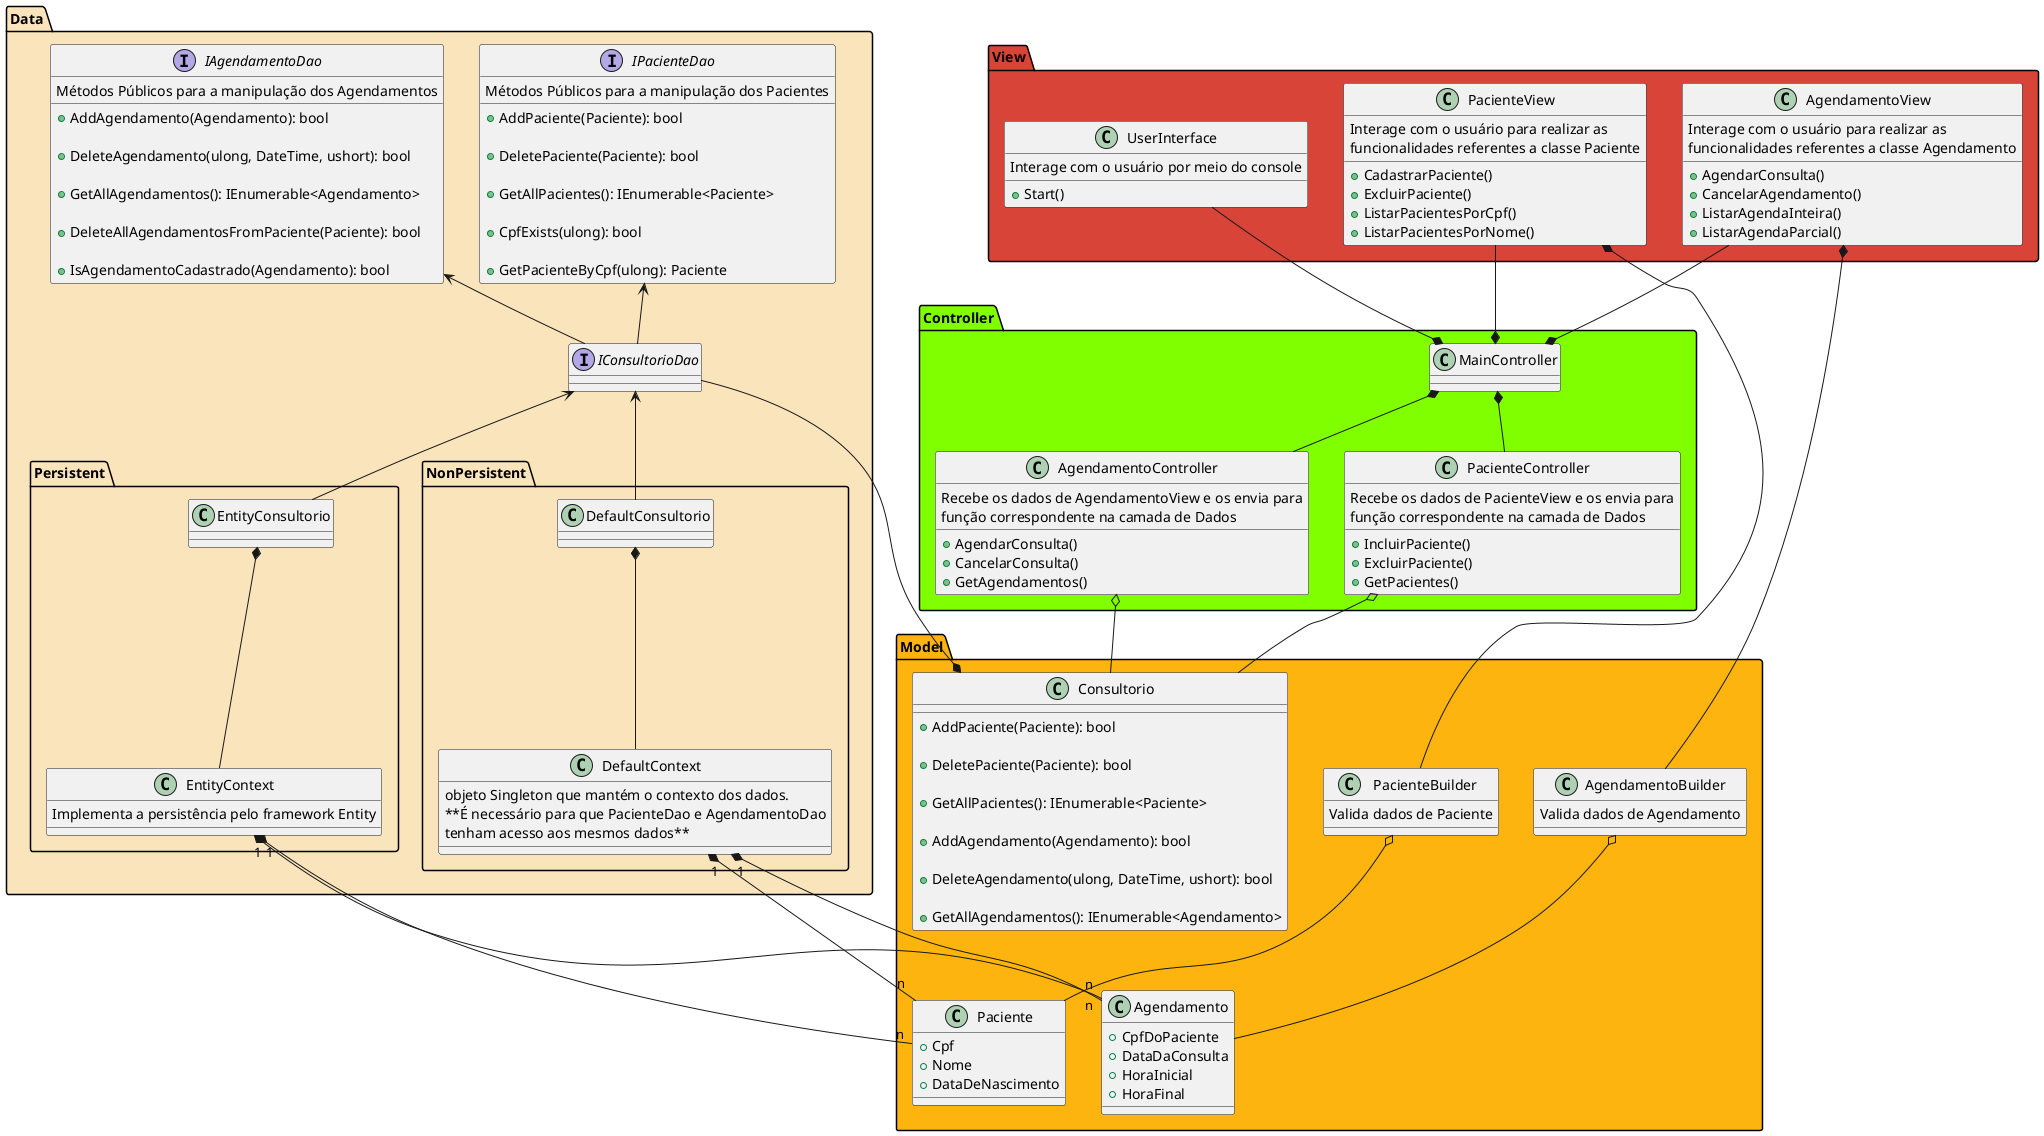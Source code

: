 @startuml

package Model #feb40f {
class "Agendamento" as ag {
+CpfDoPaciente
+DataDaConsulta
+HoraInicial
+HoraFinal
}
class agb as "AgendamentoBuilder"{
Valida dados de Agendamento
}
class pc as "Paciente" {
+Cpf
+Nome
+DataDeNascimento
}
class pcb as "  PacienteBuilder  " {
Valida dados de Paciente
}

class "Consultorio" as c {

        +AddPaciente(Paciente): bool

        +DeletePaciente(Paciente): bool

        +GetAllPacientes(): IEnumerable<Paciente> 

        +AddAgendamento(Agendamento): bool

        +DeleteAgendamento(ulong, DateTime, ushort): bool

        +GetAllAgendamentos(): IEnumerable<Agendamento> 
}

}

package Controller #7FFF00 {

class "MainController" as mc {
}

class "AgendamentoController" as agc {
Recebe os dados de AgendamentoView e os envia para 
função correspondente na camada de Dados 
+AgendarConsulta()
+CancelarConsulta()
+GetAgendamentos()
}
class pcc as "PacienteController" {
Recebe os dados de PacienteView e os envia para 
função correspondente na camada de Dados 
+IncluirPaciente()
+ExcluirPaciente()
+GetPacientes()
}
}

package View #D84437 {

class "PacienteView" as pv {
Interage com o usuário para realizar as 
funcionalidades referentes a classe Paciente
+CadastrarPaciente()
+ExcluirPaciente()
+ListarPacientesPorCpf()
+ListarPacientesPorNome()
}

class "AgendamentoView" as av {
Interage com o usuário para realizar as 
funcionalidades referentes a classe Agendamento
+AgendarConsulta()
+CancelarAgendamento()
+ListarAgendaInteira()
+ListarAgendaParcial()
}

class "UserInterface" as ui {
Interage com o usuário por meio do console
+Start()
}
}

package Data #F9E4BC {

interface "IConsultorioDao" as icd {}

interface "IPacienteDao" as ipd {
Métodos Públicos para a manipulação dos Pacientes

        +AddPaciente(Paciente): bool

        +DeletePaciente(Paciente): bool

        +GetAllPacientes(): IEnumerable<Paciente> 

        +CpfExists(ulong): bool

        +GetPacienteByCpf(ulong): Paciente 
}

interface "IAgendamentoDao" as iad {
Métodos Públicos para a manipulação dos Agendamentos

        +AddAgendamento(Agendamento): bool

        +DeleteAgendamento(ulong, DateTime, ushort): bool

        +GetAllAgendamentos(): IEnumerable<Agendamento> 

        +DeleteAllAgendamentosFromPaciente(Paciente): bool

        +IsAgendamentoCadastrado(Agendamento): bool
}


package Persistent {

class "EntityConsultorio" as ce {
}
class "EntityContext" as cc {
Implementa a persistência pelo framework Entity
} 
}

package NonPersistent {

class "DefaultConsultorio" as dc {
}

class "DefaultContext" as dcc {
objeto Singleton que mantém o contexto dos dados.
**É necessário para que PacienteDao e AgendamentoDao
tenham acesso aos mesmos dados**
}

}

pcb o-down- pc
agb o-down- ag


dcc "1" *-- "n" pc
dcc "1" *-- "n" ag
cc "1" *-- "n" pc
cc "1" *-- "n" ag


pv *--  pcb
av *-- agb

c *-down- icd

icd <-- dc
icd <-- ce

dc *-- dcc
ce *-- cc

pcc o-down- c
agc o-down- c

mc *-up- ui
mc *-down- pcc
mc *-down- agc
mc *-up- av
mc *-up- pv

ipd <-down- icd
iad <-down- icd



@enduml